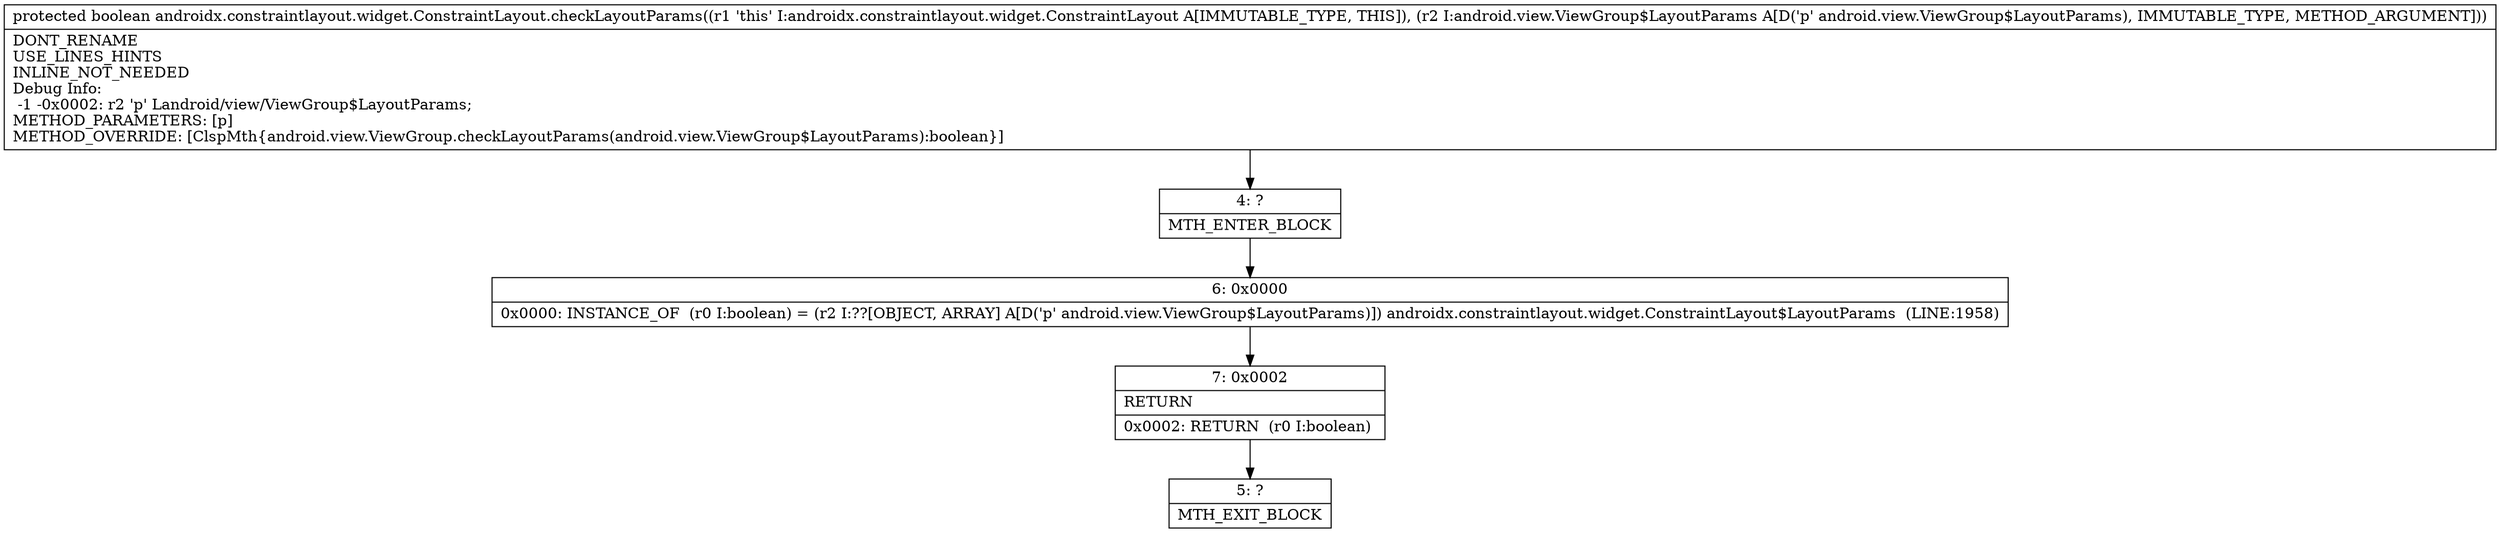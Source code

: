 digraph "CFG forandroidx.constraintlayout.widget.ConstraintLayout.checkLayoutParams(Landroid\/view\/ViewGroup$LayoutParams;)Z" {
Node_4 [shape=record,label="{4\:\ ?|MTH_ENTER_BLOCK\l}"];
Node_6 [shape=record,label="{6\:\ 0x0000|0x0000: INSTANCE_OF  (r0 I:boolean) = (r2 I:??[OBJECT, ARRAY] A[D('p' android.view.ViewGroup$LayoutParams)]) androidx.constraintlayout.widget.ConstraintLayout$LayoutParams  (LINE:1958)\l}"];
Node_7 [shape=record,label="{7\:\ 0x0002|RETURN\l|0x0002: RETURN  (r0 I:boolean) \l}"];
Node_5 [shape=record,label="{5\:\ ?|MTH_EXIT_BLOCK\l}"];
MethodNode[shape=record,label="{protected boolean androidx.constraintlayout.widget.ConstraintLayout.checkLayoutParams((r1 'this' I:androidx.constraintlayout.widget.ConstraintLayout A[IMMUTABLE_TYPE, THIS]), (r2 I:android.view.ViewGroup$LayoutParams A[D('p' android.view.ViewGroup$LayoutParams), IMMUTABLE_TYPE, METHOD_ARGUMENT]))  | DONT_RENAME\lUSE_LINES_HINTS\lINLINE_NOT_NEEDED\lDebug Info:\l  \-1 \-0x0002: r2 'p' Landroid\/view\/ViewGroup$LayoutParams;\lMETHOD_PARAMETERS: [p]\lMETHOD_OVERRIDE: [ClspMth\{android.view.ViewGroup.checkLayoutParams(android.view.ViewGroup$LayoutParams):boolean\}]\l}"];
MethodNode -> Node_4;Node_4 -> Node_6;
Node_6 -> Node_7;
Node_7 -> Node_5;
}

